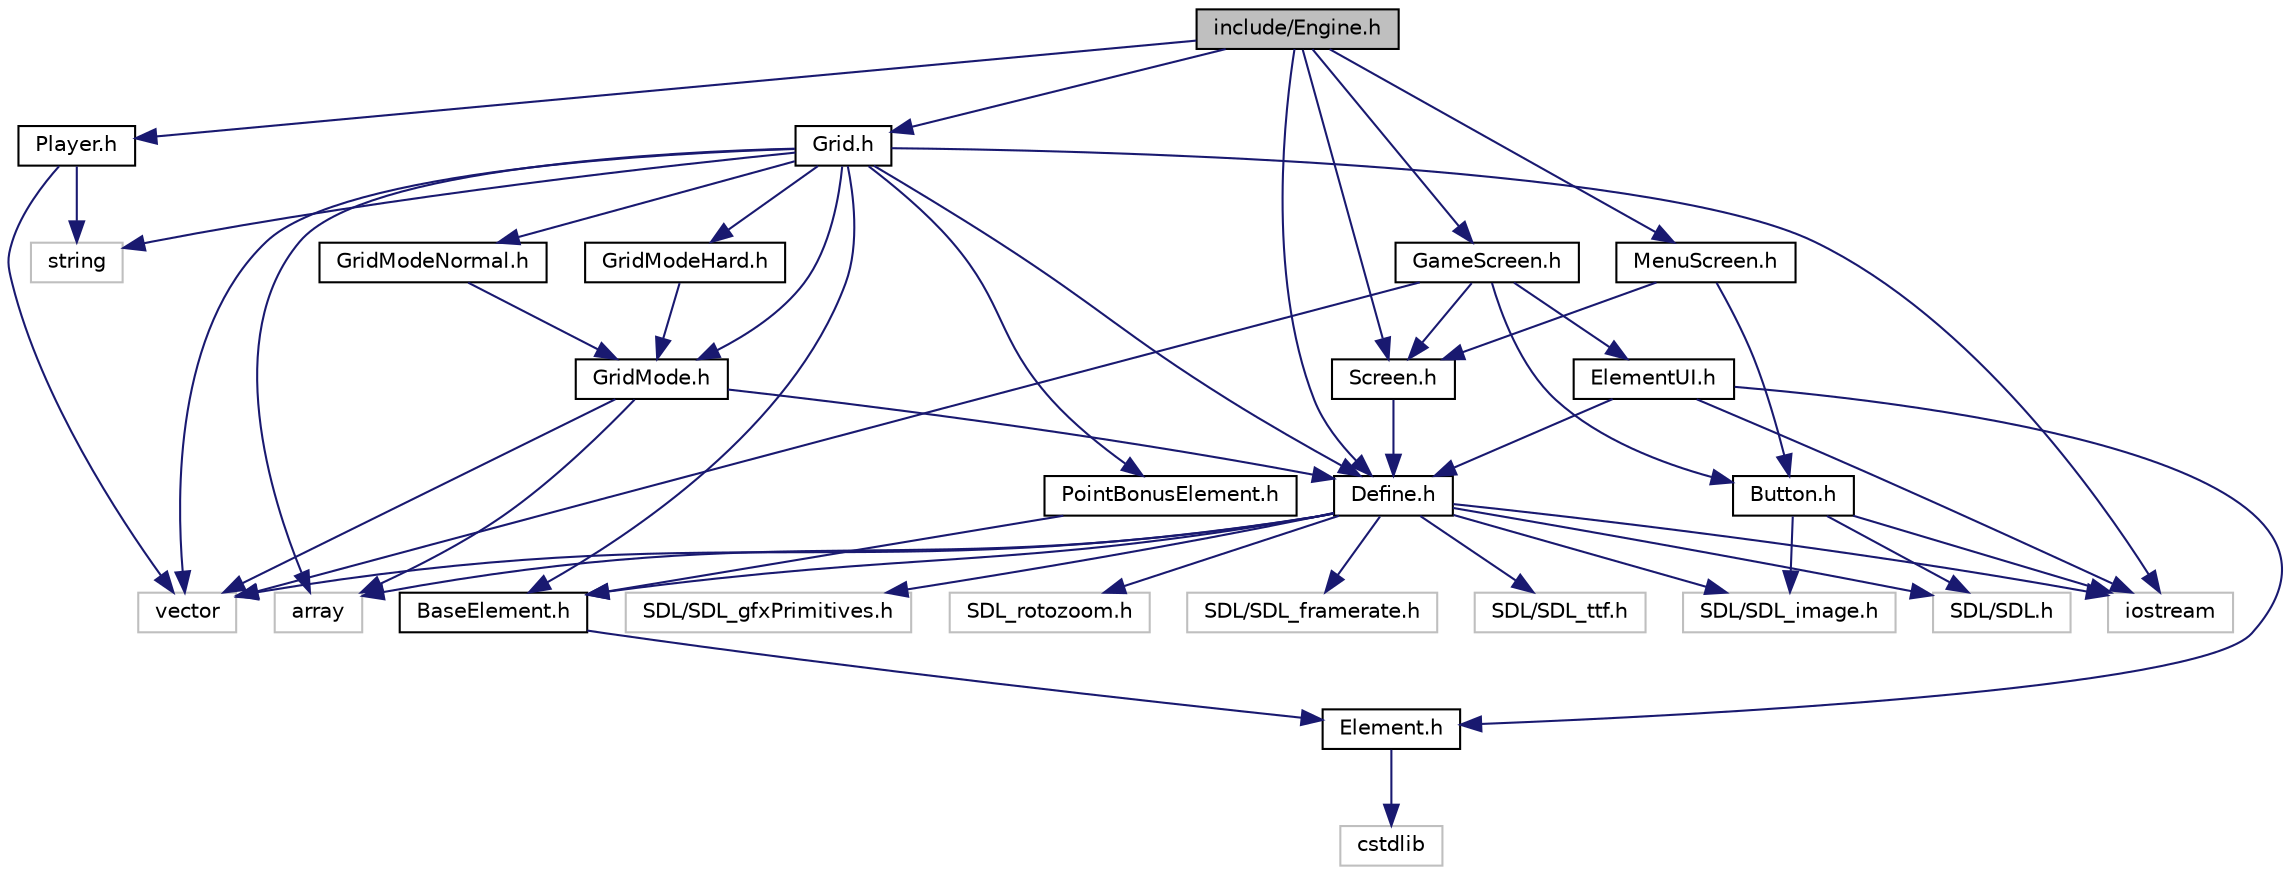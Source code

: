digraph G
{
  edge [fontname="Helvetica",fontsize="10",labelfontname="Helvetica",labelfontsize="10"];
  node [fontname="Helvetica",fontsize="10",shape=record];
  Node1 [label="include/Engine.h",height=0.2,width=0.4,color="black", fillcolor="grey75", style="filled" fontcolor="black"];
  Node1 -> Node2 [color="midnightblue",fontsize="10",style="solid"];
  Node2 [label="Grid.h",height=0.2,width=0.4,color="black", fillcolor="white", style="filled",URL="$_grid_8h.html"];
  Node2 -> Node3 [color="midnightblue",fontsize="10",style="solid"];
  Node3 [label="iostream",height=0.2,width=0.4,color="grey75", fillcolor="white", style="filled"];
  Node2 -> Node4 [color="midnightblue",fontsize="10",style="solid"];
  Node4 [label="vector",height=0.2,width=0.4,color="grey75", fillcolor="white", style="filled"];
  Node2 -> Node5 [color="midnightblue",fontsize="10",style="solid"];
  Node5 [label="array",height=0.2,width=0.4,color="grey75", fillcolor="white", style="filled"];
  Node2 -> Node6 [color="midnightblue",fontsize="10",style="solid"];
  Node6 [label="string",height=0.2,width=0.4,color="grey75", fillcolor="white", style="filled"];
  Node2 -> Node7 [color="midnightblue",fontsize="10",style="solid"];
  Node7 [label="Define.h",height=0.2,width=0.4,color="black", fillcolor="white", style="filled",URL="$_define_8h.html"];
  Node7 -> Node8 [color="midnightblue",fontsize="10",style="solid"];
  Node8 [label="SDL/SDL.h",height=0.2,width=0.4,color="grey75", fillcolor="white", style="filled"];
  Node7 -> Node9 [color="midnightblue",fontsize="10",style="solid"];
  Node9 [label="SDL/SDL_ttf.h",height=0.2,width=0.4,color="grey75", fillcolor="white", style="filled"];
  Node7 -> Node10 [color="midnightblue",fontsize="10",style="solid"];
  Node10 [label="SDL/SDL_gfxPrimitives.h",height=0.2,width=0.4,color="grey75", fillcolor="white", style="filled"];
  Node7 -> Node11 [color="midnightblue",fontsize="10",style="solid"];
  Node11 [label="SDL_rotozoom.h",height=0.2,width=0.4,color="grey75", fillcolor="white", style="filled"];
  Node7 -> Node12 [color="midnightblue",fontsize="10",style="solid"];
  Node12 [label="SDL/SDL_framerate.h",height=0.2,width=0.4,color="grey75", fillcolor="white", style="filled"];
  Node7 -> Node13 [color="midnightblue",fontsize="10",style="solid"];
  Node13 [label="SDL/SDL_image.h",height=0.2,width=0.4,color="grey75", fillcolor="white", style="filled"];
  Node7 -> Node3 [color="midnightblue",fontsize="10",style="solid"];
  Node7 -> Node4 [color="midnightblue",fontsize="10",style="solid"];
  Node7 -> Node5 [color="midnightblue",fontsize="10",style="solid"];
  Node7 -> Node14 [color="midnightblue",fontsize="10",style="solid"];
  Node14 [label="BaseElement.h",height=0.2,width=0.4,color="black", fillcolor="white", style="filled",URL="$_base_element_8h.html"];
  Node14 -> Node15 [color="midnightblue",fontsize="10",style="solid"];
  Node15 [label="Element.h",height=0.2,width=0.4,color="black", fillcolor="white", style="filled",URL="$_element_8h.html"];
  Node15 -> Node16 [color="midnightblue",fontsize="10",style="solid"];
  Node16 [label="cstdlib",height=0.2,width=0.4,color="grey75", fillcolor="white", style="filled"];
  Node2 -> Node14 [color="midnightblue",fontsize="10",style="solid"];
  Node2 -> Node17 [color="midnightblue",fontsize="10",style="solid"];
  Node17 [label="PointBonusElement.h",height=0.2,width=0.4,color="black", fillcolor="white", style="filled",URL="$_point_bonus_element_8h.html"];
  Node17 -> Node14 [color="midnightblue",fontsize="10",style="solid"];
  Node2 -> Node18 [color="midnightblue",fontsize="10",style="solid"];
  Node18 [label="GridMode.h",height=0.2,width=0.4,color="black", fillcolor="white", style="filled",URL="$_grid_mode_8h.html"];
  Node18 -> Node4 [color="midnightblue",fontsize="10",style="solid"];
  Node18 -> Node5 [color="midnightblue",fontsize="10",style="solid"];
  Node18 -> Node7 [color="midnightblue",fontsize="10",style="solid"];
  Node2 -> Node19 [color="midnightblue",fontsize="10",style="solid"];
  Node19 [label="GridModeNormal.h",height=0.2,width=0.4,color="black", fillcolor="white", style="filled",URL="$_grid_mode_normal_8h.html"];
  Node19 -> Node18 [color="midnightblue",fontsize="10",style="solid"];
  Node2 -> Node20 [color="midnightblue",fontsize="10",style="solid"];
  Node20 [label="GridModeHard.h",height=0.2,width=0.4,color="black", fillcolor="white", style="filled",URL="$_grid_mode_hard_8h.html"];
  Node20 -> Node18 [color="midnightblue",fontsize="10",style="solid"];
  Node1 -> Node21 [color="midnightblue",fontsize="10",style="solid"];
  Node21 [label="Screen.h",height=0.2,width=0.4,color="black", fillcolor="white", style="filled",URL="$_screen_8h.html"];
  Node21 -> Node7 [color="midnightblue",fontsize="10",style="solid"];
  Node1 -> Node7 [color="midnightblue",fontsize="10",style="solid"];
  Node1 -> Node22 [color="midnightblue",fontsize="10",style="solid"];
  Node22 [label="MenuScreen.h",height=0.2,width=0.4,color="black", fillcolor="white", style="filled",URL="$_menu_screen_8h.html"];
  Node22 -> Node21 [color="midnightblue",fontsize="10",style="solid"];
  Node22 -> Node23 [color="midnightblue",fontsize="10",style="solid"];
  Node23 [label="Button.h",height=0.2,width=0.4,color="black", fillcolor="white", style="filled",URL="$_button_8h.html"];
  Node23 -> Node3 [color="midnightblue",fontsize="10",style="solid"];
  Node23 -> Node8 [color="midnightblue",fontsize="10",style="solid"];
  Node23 -> Node13 [color="midnightblue",fontsize="10",style="solid"];
  Node1 -> Node24 [color="midnightblue",fontsize="10",style="solid"];
  Node24 [label="GameScreen.h",height=0.2,width=0.4,color="black", fillcolor="white", style="filled",URL="$_game_screen_8h.html"];
  Node24 -> Node4 [color="midnightblue",fontsize="10",style="solid"];
  Node24 -> Node21 [color="midnightblue",fontsize="10",style="solid"];
  Node24 -> Node25 [color="midnightblue",fontsize="10",style="solid"];
  Node25 [label="ElementUI.h",height=0.2,width=0.4,color="black", fillcolor="white", style="filled",URL="$_element_u_i_8h.html"];
  Node25 -> Node7 [color="midnightblue",fontsize="10",style="solid"];
  Node25 -> Node15 [color="midnightblue",fontsize="10",style="solid"];
  Node25 -> Node3 [color="midnightblue",fontsize="10",style="solid"];
  Node24 -> Node23 [color="midnightblue",fontsize="10",style="solid"];
  Node1 -> Node26 [color="midnightblue",fontsize="10",style="solid"];
  Node26 [label="Player.h",height=0.2,width=0.4,color="black", fillcolor="white", style="filled",URL="$_player_8h.html"];
  Node26 -> Node6 [color="midnightblue",fontsize="10",style="solid"];
  Node26 -> Node4 [color="midnightblue",fontsize="10",style="solid"];
}
